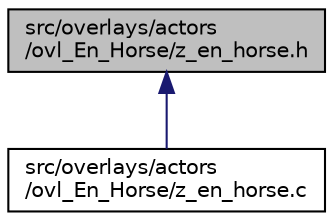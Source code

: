 digraph "src/overlays/actors/ovl_En_Horse/z_en_horse.h"
{
 // LATEX_PDF_SIZE
  edge [fontname="Helvetica",fontsize="10",labelfontname="Helvetica",labelfontsize="10"];
  node [fontname="Helvetica",fontsize="10",shape=record];
  Node1 [label="src/overlays/actors\l/ovl_En_Horse/z_en_horse.h",height=0.2,width=0.4,color="black", fillcolor="grey75", style="filled", fontcolor="black",tooltip=" "];
  Node1 -> Node2 [dir="back",color="midnightblue",fontsize="10",style="solid",fontname="Helvetica"];
  Node2 [label="src/overlays/actors\l/ovl_En_Horse/z_en_horse.c",height=0.2,width=0.4,color="black", fillcolor="white", style="filled",URL="$db/d08/z__en__horse_8c.html",tooltip=" "];
}
